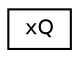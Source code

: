 digraph "Graphical Class Hierarchy"
{
 // LATEX_PDF_SIZE
  edge [fontname="Helvetica",fontsize="10",labelfontname="Helvetica",labelfontsize="10"];
  node [fontname="Helvetica",fontsize="10",shape=record];
  rankdir="LR";
  Node0 [label="xQ",height=0.2,width=0.4,color="black", fillcolor="white", style="filled",URL="$classxQ.html",tooltip=" "];
}
